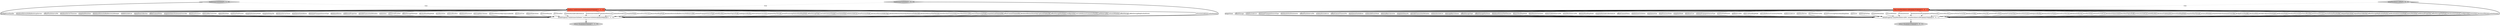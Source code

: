 digraph {
4 [style = filled, label = "tombstonesOnDelete['0', '1', '0']", fillcolor = lightgray, shape = diamond image = "AAA0AAABBB2BBB"];
0 [style = filled, label = "boolean tombstonesOnDelete@@@293@@@['1', '1', '0']", fillcolor = tomato, shape = box image = "AAA0AAABBB1BBB"];
5 [style = filled, label = "long xminFetchIntervalMs@@@353@@@['0', '0', '1']", fillcolor = tomato, shape = box image = "AAA0AAABBB3BBB"];
3 [style = filled, label = "tombstonesOnDelete['1', '0', '0']", fillcolor = lightgray, shape = diamond image = "AAA0AAABBB1BBB"];
8 [style = filled, label = "xminFetchIntervalMs['0', '0', '1']", fillcolor = lightgray, shape = diamond image = "AAA0AAABBB3BBB"];
6 [style = filled, label = "return this@@@355@@@['0', '0', '1']", fillcolor = lightgray, shape = ellipse image = "AAA0AAABBB3BBB"];
2 [style = filled, label = "return this@@@295@@@['1', '1', '0']", fillcolor = lightgray, shape = ellipse image = "AAA0AAABBB1BBB"];
1 [style = filled, label = "doSetProperty(\"tombstonesOnDelete\",tombstonesOnDelete)@@@294@@@['1', '1', '0']", fillcolor = white, shape = ellipse image = "AAA0AAABBB1BBB"];
7 [style = filled, label = "doSetProperty(\"xminFetchIntervalMs\",xminFetchIntervalMs)@@@354@@@['0', '0', '1']", fillcolor = white, shape = ellipse image = "AAA0AAABBB3BBB"];
5->7 [style = solid, label="pluginName"];
5->7 [style = solid, label="offsetStorage"];
5->7 [style = solid, label="tableExcludeList"];
0->1 [style = solid, label="columnIncludeList"];
0->1 [style = solid, label="tableWhitelist"];
5->7 [style = solid, label="datatypePropagateSourceType"];
0->1 [style = solid, label="bridgeErrorHandler"];
0->1 [style = solid, label="databaseHistoryKafkaBootstrapServers"];
0->1 [style = solid, label="offsetFlushIntervalMs"];
0->1 [style = solid, label="databaseServerTimezone"];
0->1 [style = solid, label="snapshotFetchSize"];
0->1 [style = solid, label="databaseHistoryKafkaRecoveryAttempts"];
0->1 [style = solid, label="tableExcludeList"];
5->7 [style = solid, label="databaseInitialStatements"];
5->7 [style = solid, label="offsetFlushIntervalMs"];
7->6 [style = bold, label=""];
0->1 [style = solid, label="signalDataCollection"];
0->1 [style = solid, label="offsetCommitPolicy"];
5->7 [style = solid, label="schemaExcludeList"];
5->7 [style = solid, label="offsetCommitTimeoutMs"];
4->0 [style = dotted, label="true"];
3->1 [style = bold, label=""];
5->7 [style = solid, label="maxQueueSizeInBytes"];
0->1 [style = solid, label="snapshotSelectStatementOverrides"];
5->7 [style = solid, label="schemaRefreshMode"];
5->7 [style = solid, label="internalKeyConverter"];
0->1 [style = solid, label="databaseInstance"];
8->5 [style = dotted, label="true"];
0->1 [style = solid, label="internalKeyConverter"];
5->7 [style = solid, label="snapshotDelayMs"];
0->1 [style = solid, label="queryFetchSize"];
0->1 [style = solid, label="sanitizeFieldNames"];
5->7 [style = solid, label="provideTransactionMetadata"];
1->2 [style = bold, label=""];
5->7 [style = solid, label="columnIncludeList"];
0->1 [style = solid, label="snapshotIsolationMode"];
0->1 [style = solid, label="snapshotDelayMs"];
0->1 [style = solid, label="databaseServerName"];
5->7 [style = solid, label="messageKeyColumns"];
0->1 [style = solid, label="maxQueueSizeInBytes"];
0->1 [style = solid, label="datatypePropagateSourceType"];
0->1 [style = solid, label="databaseHistory"];
5->7 [style = solid, label="offsetStorageTopic"];
5->7 [style = solid, label="offsetStoragePartitions"];
5->7 [style = solid, label="databaseHistoryFileFilename"];
5->7 [style = solid, label="binaryHandlingMode"];
5->7 [style = solid, label="heartbeatActionQuery"];
5->7 [style = solid, label="statusUpdateIntervalMs"];
0->1 [style = solid, label="additionalProperties"];
5->7 [style = solid, label="xminFetchIntervalMs"];
0->1 [style = solid, label="provideTransactionMetadata"];
0->1 [style = solid, label="converters"];
5->7 [style = solid, label="decimalHandlingMode"];
5->7 [style = solid, label="snapshotIncludeCollectionList"];
0->1 [style = solid, label="autowiredEnabled"];
0->1 [style = solid, label="offsetStorageFileName"];
0->1 [style = solid, label="decimalHandlingMode"];
5->7 [style = solid, label="offsetCommitPolicy"];
0->1 [style = solid, label="maxBatchSize"];
4->1 [style = bold, label=""];
0->1 [style = solid, label="columnBlacklist"];
5->7 [style = solid, label="tombstonesOnDelete"];
5->7 [style = solid, label="maxQueueSize"];
0->1 [style = solid, label="databasePassword"];
0->1 [style = solid, label="messageKeyColumns"];
5->7 [style = solid, label="timePrecisionMode"];
0->1 [style = solid, label="databaseHistorySkipUnparseableDdl"];
5->7 [style = solid, label="snapshotMode"];
5->7 [style = solid, label="databaseUser"];
5->7 [style = solid, label="columnPropagateSourceType"];
5->7 [style = solid, label="sanitizeFieldNames"];
5->7 [style = solid, label="pollIntervalMs"];
0->1 [style = solid, label="databaseUser"];
0->1 [style = solid, label="skippedOperations"];
5->7 [style = solid, label="intervalHandlingMode"];
0->1 [style = solid, label="databaseDbname"];
5->7 [style = solid, label="retriableRestartConnectorWaitMs"];
0->1 [style = solid, label="databasePort"];
0->1 [style = solid, label="snapshotIncludeCollectionList"];
0->1 [style = solid, label="tombstonesOnDelete"];
0->1 [style = solid, label="databaseHostname"];
5->7 [style = solid, label="tableIncludeList"];
0->1 [style = solid, label="columnExcludeList"];
5->7 [style = solid, label="slotMaxRetries"];
5->7 [style = solid, label="heartbeatIntervalMs"];
5->7 [style = solid, label="eventProcessingFailureHandlingMode"];
5->7 [style = solid, label="slotName"];
5->7 [style = solid, label="slotDropOnStop"];
0->1 [style = solid, label="snapshotMode"];
5->7 [style = solid, label="snapshotFetchSize"];
0->1 [style = solid, label="sourceStructVersion"];
5->7 [style = solid, label="columnWhitelist"];
5->7 [style = solid, label="databaseSslcert"];
5->7 [style = solid, label="databaseSslmode"];
5->7 [style = solid, label="snapshotLockTimeoutMs"];
0->1 [style = solid, label="binaryHandlingMode"];
5->7 [style = solid, label="columnBlacklist"];
0->1 [style = solid, label="databaseHistoryKafkaRecoveryPollIntervalMs"];
0->1 [style = solid, label="columnPropagateSourceType"];
5->7 [style = solid, label="internalValueConverter"];
5->7 [style = solid, label="databaseSslkey"];
5->7 [style = solid, label="slotRetryDelayMs"];
0->1 [style = solid, label="tableBlacklist"];
0->1 [style = solid, label="heartbeatTopicsPrefix"];
0->1 [style = solid, label="tableIgnoreBuiltin"];
0->1 [style = solid, label="internalValueConverter"];
0->1 [style = solid, label="snapshotMaxThreads"];
5->7 [style = solid, label="autowiredEnabled"];
5->7 [style = solid, label="snapshotCustomClass"];
8->7 [style = bold, label=""];
5->7 [style = solid, label="databaseHostname"];
5->7 [style = solid, label="tableIgnoreBuiltin"];
5->7 [style = solid, label="databaseServerName"];
0->1 [style = solid, label="eventProcessingFailureHandlingMode"];
0->1 [style = solid, label="offsetStorageTopic"];
5->7 [style = solid, label="sourceStructVersion"];
0->1 [style = solid, label="includeSchemaChanges"];
0->1 [style = solid, label="maxQueueSize"];
5->7 [style = solid, label="databaseSslfactory"];
5->7 [style = solid, label="maxBatchSize"];
0->1 [style = solid, label="tableIncludeList"];
5->7 [style = solid, label="columnExcludeList"];
0->1 [style = solid, label="timePrecisionMode"];
5->7 [style = solid, label="databaseSslpassword"];
5->7 [style = solid, label="heartbeatTopicsPrefix"];
5->7 [style = solid, label="schemaIncludeList"];
5->7 [style = solid, label="tableBlacklist"];
5->7 [style = solid, label="databaseTcpkeepalive"];
0->1 [style = solid, label="databaseHistoryKafkaTopic"];
5->7 [style = solid, label="hstoreHandlingMode"];
5->7 [style = solid, label="snapshotMaxThreads"];
0->1 [style = solid, label="databaseHistoryStoreOnlyMonitoredTablesDdl"];
5->7 [style = solid, label="schemaWhitelist"];
0->1 [style = solid, label="databaseHistoryFileFilename"];
0->1 [style = solid, label="maxIterationTransactions"];
0->1 [style = solid, label="heartbeatIntervalMs"];
5->7 [style = solid, label="snapshotSelectStatementOverrides"];
0->1 [style = solid, label="sourceTimestampMode"];
5->7 [style = solid, label="bridgeErrorHandler"];
0->1 [style = solid, label="snapshotLockTimeoutMs"];
5->7 [style = solid, label="databasePort"];
5->7 [style = solid, label="includeUnknownDatatypes"];
5->7 [style = solid, label="publicationName"];
0->1 [style = solid, label="offsetCommitTimeoutMs"];
0->1 [style = solid, label="databaseHistoryStoreOnlyCapturedTablesDdl"];
5->7 [style = solid, label="databasePassword"];
5->7 [style = solid, label="schemaBlacklist"];
0->1 [style = solid, label="offsetStoragePartitions"];
5->7 [style = solid, label="slotStreamParams"];
5->7 [style = solid, label="toastedValuePlaceholder"];
5->7 [style = solid, label="skippedOperations"];
3->0 [style = dotted, label="true"];
5->7 [style = solid, label="signalDataCollection"];
5->7 [style = solid, label="offsetStorageReplicationFactor"];
5->7 [style = solid, label="publicationAutocreateMode"];
5->7 [style = solid, label="queryFetchSize"];
5->7 [style = solid, label="additionalProperties"];
5->7 [style = solid, label="offsetStorageFileName"];
5->7 [style = solid, label="databaseSslrootcert"];
0->1 [style = solid, label="configuration"];
5->7 [style = solid, label="configuration"];
0->1 [style = solid, label="retriableRestartConnectorWaitMs"];
0->1 [style = solid, label="pollIntervalMs"];
5->7 [style = solid, label="converters"];
0->1 [style = solid, label="columnWhitelist"];
5->7 [style = solid, label="databaseDbname"];
0->1 [style = solid, label="offsetStorage"];
5->7 [style = solid, label="tableWhitelist"];
0->1 [style = solid, label="offsetStorageReplicationFactor"];
}
